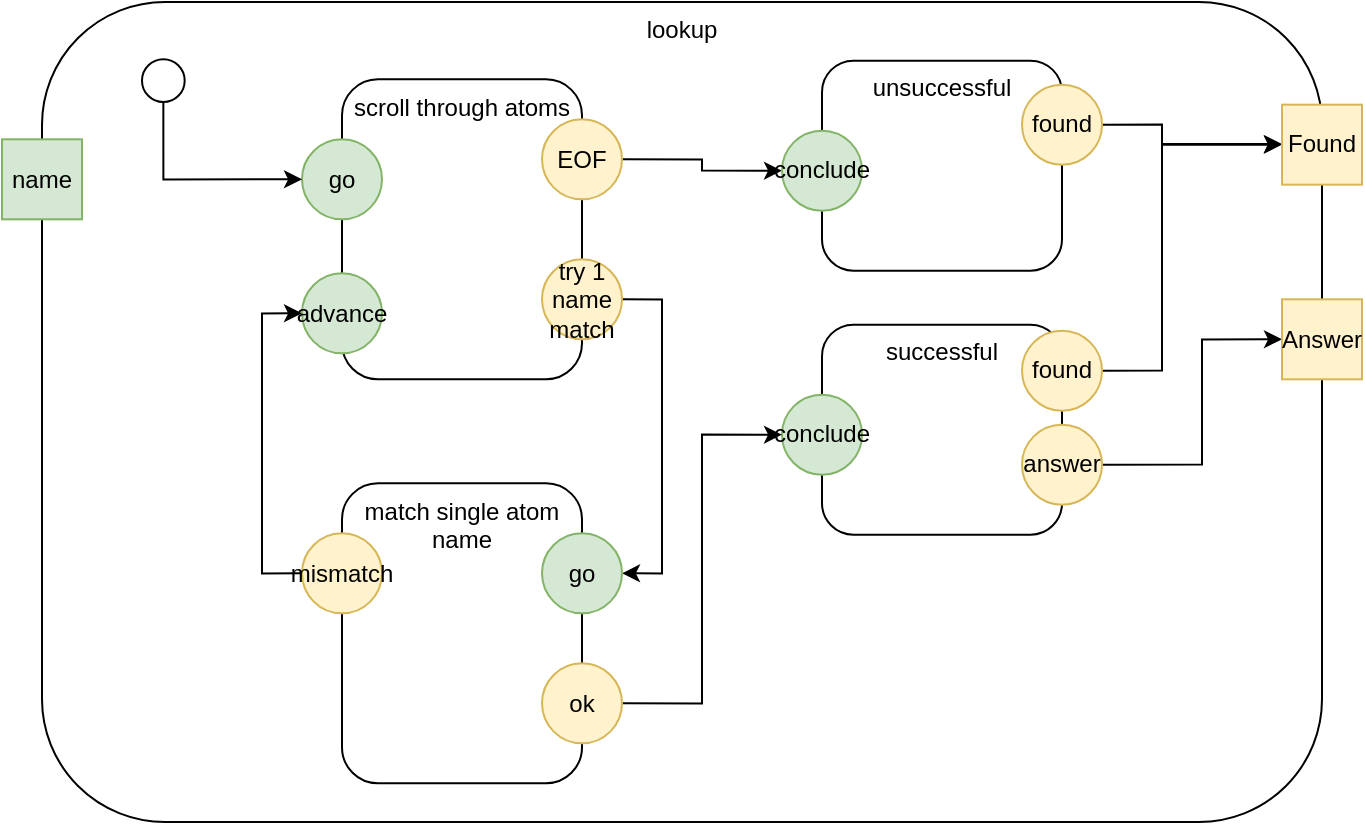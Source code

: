 <mxfile version="14.6.13" type="device"><diagram id="eFGVX8gUDBn57mvKu9m6" name="lookup"><mxGraphModel dx="1106" dy="806" grid="1" gridSize="10" guides="1" tooltips="1" connect="1" arrows="1" fold="1" page="1" pageScale="1" pageWidth="1100" pageHeight="850" math="0" shadow="0"><root><mxCell id="aijkkNyB_iTMkX1_hPJK-0"/><mxCell id="aijkkNyB_iTMkX1_hPJK-1" parent="aijkkNyB_iTMkX1_hPJK-0"/><mxCell id="aijkkNyB_iTMkX1_hPJK-3" value="lookup" style="rounded=1;whiteSpace=wrap;html=1;verticalAlign=top;" parent="aijkkNyB_iTMkX1_hPJK-1" vertex="1"><mxGeometry x="100" y="50" width="640" height="410" as="geometry"/></mxCell><mxCell id="aijkkNyB_iTMkX1_hPJK-4" value="scroll through atoms" style="rounded=1;whiteSpace=wrap;html=1;verticalAlign=top;" parent="aijkkNyB_iTMkX1_hPJK-1" vertex="1"><mxGeometry x="250" y="88.66" width="120" height="150" as="geometry"/></mxCell><mxCell id="aijkkNyB_iTMkX1_hPJK-5" value="advance" style="ellipse;whiteSpace=wrap;html=1;aspect=fixed;fillColor=#d5e8d4;strokeColor=#82b366;" parent="aijkkNyB_iTMkX1_hPJK-1" vertex="1"><mxGeometry x="230" y="185.66" width="40" height="40" as="geometry"/></mxCell><mxCell id="aijkkNyB_iTMkX1_hPJK-6" style="edgeStyle=orthogonalEdgeStyle;rounded=0;orthogonalLoop=1;jettySize=auto;html=1;exitX=1;exitY=0.5;exitDx=0;exitDy=0;entryX=0;entryY=0.5;entryDx=0;entryDy=0;" parent="aijkkNyB_iTMkX1_hPJK-1" source="aijkkNyB_iTMkX1_hPJK-7" target="aijkkNyB_iTMkX1_hPJK-11" edge="1"><mxGeometry relative="1" as="geometry"/></mxCell><mxCell id="aijkkNyB_iTMkX1_hPJK-7" value="EOF" style="ellipse;whiteSpace=wrap;html=1;aspect=fixed;fillColor=#fff2cc;strokeColor=#d6b656;" parent="aijkkNyB_iTMkX1_hPJK-1" vertex="1"><mxGeometry x="350" y="108.66" width="40" height="40" as="geometry"/></mxCell><mxCell id="aijkkNyB_iTMkX1_hPJK-8" style="edgeStyle=orthogonalEdgeStyle;rounded=0;orthogonalLoop=1;jettySize=auto;html=1;exitX=1;exitY=0.5;exitDx=0;exitDy=0;entryX=1;entryY=0.5;entryDx=0;entryDy=0;" parent="aijkkNyB_iTMkX1_hPJK-1" source="aijkkNyB_iTMkX1_hPJK-9" target="aijkkNyB_iTMkX1_hPJK-19" edge="1"><mxGeometry relative="1" as="geometry"/></mxCell><mxCell id="aijkkNyB_iTMkX1_hPJK-9" value="try 1 name match" style="ellipse;whiteSpace=wrap;html=1;aspect=fixed;fillColor=#fff2cc;strokeColor=#d6b656;" parent="aijkkNyB_iTMkX1_hPJK-1" vertex="1"><mxGeometry x="350" y="178.66" width="40" height="40" as="geometry"/></mxCell><mxCell id="aijkkNyB_iTMkX1_hPJK-10" value="unsuccessful" style="rounded=1;whiteSpace=wrap;html=1;verticalAlign=top;" parent="aijkkNyB_iTMkX1_hPJK-1" vertex="1"><mxGeometry x="490" y="79.33" width="120" height="105" as="geometry"/></mxCell><mxCell id="aijkkNyB_iTMkX1_hPJK-11" value="conclude" style="ellipse;whiteSpace=wrap;html=1;aspect=fixed;fillColor=#d5e8d4;strokeColor=#82b366;" parent="aijkkNyB_iTMkX1_hPJK-1" vertex="1"><mxGeometry x="470" y="114.33" width="40" height="40" as="geometry"/></mxCell><mxCell id="aijkkNyB_iTMkX1_hPJK-12" style="edgeStyle=orthogonalEdgeStyle;curved=1;orthogonalLoop=1;jettySize=auto;html=1;exitX=0.5;exitY=1;exitDx=0;exitDy=0;" parent="aijkkNyB_iTMkX1_hPJK-1" source="aijkkNyB_iTMkX1_hPJK-10" target="aijkkNyB_iTMkX1_hPJK-10" edge="1"><mxGeometry relative="1" as="geometry"/></mxCell><mxCell id="aijkkNyB_iTMkX1_hPJK-13" value="successful" style="rounded=1;whiteSpace=wrap;html=1;verticalAlign=top;" parent="aijkkNyB_iTMkX1_hPJK-1" vertex="1"><mxGeometry x="490" y="211.33" width="120" height="105" as="geometry"/></mxCell><mxCell id="aijkkNyB_iTMkX1_hPJK-14" value="conclude" style="ellipse;whiteSpace=wrap;html=1;aspect=fixed;fillColor=#d5e8d4;strokeColor=#82b366;" parent="aijkkNyB_iTMkX1_hPJK-1" vertex="1"><mxGeometry x="470" y="246.33" width="40" height="40" as="geometry"/></mxCell><mxCell id="aijkkNyB_iTMkX1_hPJK-15" style="edgeStyle=orthogonalEdgeStyle;rounded=0;orthogonalLoop=1;jettySize=auto;html=1;exitX=1;exitY=0.5;exitDx=0;exitDy=0;entryX=0;entryY=0.5;entryDx=0;entryDy=0;" parent="aijkkNyB_iTMkX1_hPJK-1" source="aijkkNyB_iTMkX1_hPJK-16" target="aijkkNyB_iTMkX1_hPJK-33" edge="1"><mxGeometry relative="1" as="geometry"><Array as="points"><mxPoint x="680" y="281"/><mxPoint x="680" y="219"/></Array></mxGeometry></mxCell><mxCell id="aijkkNyB_iTMkX1_hPJK-16" value="answer" style="ellipse;whiteSpace=wrap;html=1;aspect=fixed;fillColor=#fff2cc;strokeColor=#d6b656;" parent="aijkkNyB_iTMkX1_hPJK-1" vertex="1"><mxGeometry x="590" y="261.33" width="40" height="40" as="geometry"/></mxCell><mxCell id="aijkkNyB_iTMkX1_hPJK-17" style="edgeStyle=orthogonalEdgeStyle;curved=1;orthogonalLoop=1;jettySize=auto;html=1;exitX=0.5;exitY=1;exitDx=0;exitDy=0;" parent="aijkkNyB_iTMkX1_hPJK-1" source="aijkkNyB_iTMkX1_hPJK-13" target="aijkkNyB_iTMkX1_hPJK-13" edge="1"><mxGeometry relative="1" as="geometry"/></mxCell><mxCell id="aijkkNyB_iTMkX1_hPJK-18" value="match single atom name" style="rounded=1;whiteSpace=wrap;html=1;verticalAlign=top;" parent="aijkkNyB_iTMkX1_hPJK-1" vertex="1"><mxGeometry x="250" y="290.66" width="120" height="150" as="geometry"/></mxCell><mxCell id="aijkkNyB_iTMkX1_hPJK-19" value="go" style="ellipse;whiteSpace=wrap;html=1;aspect=fixed;fillColor=#d5e8d4;strokeColor=#82b366;" parent="aijkkNyB_iTMkX1_hPJK-1" vertex="1"><mxGeometry x="350" y="315.66" width="40" height="40" as="geometry"/></mxCell><mxCell id="aijkkNyB_iTMkX1_hPJK-20" style="edgeStyle=orthogonalEdgeStyle;rounded=0;orthogonalLoop=1;jettySize=auto;html=1;exitX=0;exitY=0.5;exitDx=0;exitDy=0;entryX=0;entryY=0.5;entryDx=0;entryDy=0;" parent="aijkkNyB_iTMkX1_hPJK-1" source="aijkkNyB_iTMkX1_hPJK-21" target="aijkkNyB_iTMkX1_hPJK-5" edge="1"><mxGeometry relative="1" as="geometry"/></mxCell><mxCell id="aijkkNyB_iTMkX1_hPJK-21" value="mismatch" style="ellipse;whiteSpace=wrap;html=1;aspect=fixed;fillColor=#fff2cc;strokeColor=#d6b656;" parent="aijkkNyB_iTMkX1_hPJK-1" vertex="1"><mxGeometry x="230" y="315.66" width="40" height="40" as="geometry"/></mxCell><mxCell id="aijkkNyB_iTMkX1_hPJK-22" style="edgeStyle=orthogonalEdgeStyle;rounded=0;orthogonalLoop=1;jettySize=auto;html=1;exitX=1;exitY=0.5;exitDx=0;exitDy=0;entryX=0;entryY=0.5;entryDx=0;entryDy=0;" parent="aijkkNyB_iTMkX1_hPJK-1" source="aijkkNyB_iTMkX1_hPJK-23" target="aijkkNyB_iTMkX1_hPJK-14" edge="1"><mxGeometry relative="1" as="geometry"/></mxCell><mxCell id="aijkkNyB_iTMkX1_hPJK-23" value="ok" style="ellipse;whiteSpace=wrap;html=1;aspect=fixed;fillColor=#fff2cc;strokeColor=#d6b656;" parent="aijkkNyB_iTMkX1_hPJK-1" vertex="1"><mxGeometry x="350" y="380.66" width="40" height="40" as="geometry"/></mxCell><mxCell id="aijkkNyB_iTMkX1_hPJK-24" value="go" style="ellipse;whiteSpace=wrap;html=1;aspect=fixed;fillColor=#d5e8d4;strokeColor=#82b366;" parent="aijkkNyB_iTMkX1_hPJK-1" vertex="1"><mxGeometry x="230" y="118.66" width="40" height="40" as="geometry"/></mxCell><mxCell id="VFZTx0f-yjUMQVl5BMrO-1" style="edgeStyle=orthogonalEdgeStyle;rounded=0;orthogonalLoop=1;jettySize=auto;html=1;exitX=1;exitY=0.5;exitDx=0;exitDy=0;" parent="aijkkNyB_iTMkX1_hPJK-1" source="aijkkNyB_iTMkX1_hPJK-26" target="aijkkNyB_iTMkX1_hPJK-32" edge="1"><mxGeometry relative="1" as="geometry"><Array as="points"><mxPoint x="660" y="111"/><mxPoint x="660" y="121"/></Array></mxGeometry></mxCell><mxCell id="aijkkNyB_iTMkX1_hPJK-26" value="found" style="ellipse;whiteSpace=wrap;html=1;aspect=fixed;fillColor=#fff2cc;strokeColor=#d6b656;" parent="aijkkNyB_iTMkX1_hPJK-1" vertex="1"><mxGeometry x="590" y="91.33" width="40" height="40" as="geometry"/></mxCell><mxCell id="VFZTx0f-yjUMQVl5BMrO-0" style="edgeStyle=orthogonalEdgeStyle;rounded=0;orthogonalLoop=1;jettySize=auto;html=1;exitX=1;exitY=0.5;exitDx=0;exitDy=0;entryX=0;entryY=0.5;entryDx=0;entryDy=0;" parent="aijkkNyB_iTMkX1_hPJK-1" source="aijkkNyB_iTMkX1_hPJK-28" target="aijkkNyB_iTMkX1_hPJK-32" edge="1"><mxGeometry relative="1" as="geometry"><Array as="points"><mxPoint x="660" y="234"/><mxPoint x="660" y="121"/></Array></mxGeometry></mxCell><mxCell id="aijkkNyB_iTMkX1_hPJK-28" value="found" style="ellipse;whiteSpace=wrap;html=1;aspect=fixed;fillColor=#fff2cc;strokeColor=#d6b656;" parent="aijkkNyB_iTMkX1_hPJK-1" vertex="1"><mxGeometry x="590" y="214.33" width="40" height="40" as="geometry"/></mxCell><mxCell id="aijkkNyB_iTMkX1_hPJK-32" value="Found" style="whiteSpace=wrap;html=1;aspect=fixed;fillColor=#fff2cc;strokeColor=#d6b656;" parent="aijkkNyB_iTMkX1_hPJK-1" vertex="1"><mxGeometry x="720" y="101.33" width="40" height="40" as="geometry"/></mxCell><mxCell id="aijkkNyB_iTMkX1_hPJK-33" value="Answer" style="whiteSpace=wrap;html=1;aspect=fixed;fillColor=#fff2cc;strokeColor=#d6b656;" parent="aijkkNyB_iTMkX1_hPJK-1" vertex="1"><mxGeometry x="720" y="198.66" width="40" height="40" as="geometry"/></mxCell><mxCell id="aijkkNyB_iTMkX1_hPJK-37" value="name" style="whiteSpace=wrap;html=1;aspect=fixed;fillColor=#d5e8d4;strokeColor=#82b366;" parent="aijkkNyB_iTMkX1_hPJK-1" vertex="1"><mxGeometry x="80" y="118.66" width="40" height="40" as="geometry"/></mxCell><mxCell id="C8mfLRPx-e4QtcaVrNOq-1" style="edgeStyle=orthogonalEdgeStyle;rounded=0;orthogonalLoop=1;jettySize=auto;html=1;exitX=0.5;exitY=1;exitDx=0;exitDy=0;entryX=0;entryY=0.5;entryDx=0;entryDy=0;" edge="1" parent="aijkkNyB_iTMkX1_hPJK-1" source="C8mfLRPx-e4QtcaVrNOq-0" target="aijkkNyB_iTMkX1_hPJK-24"><mxGeometry relative="1" as="geometry"/></mxCell><mxCell id="C8mfLRPx-e4QtcaVrNOq-0" value="" style="ellipse;whiteSpace=wrap;html=1;aspect=fixed;" vertex="1" parent="aijkkNyB_iTMkX1_hPJK-1"><mxGeometry x="150" y="78.66" width="21.34" height="21.34" as="geometry"/></mxCell></root></mxGraphModel></diagram></mxfile>